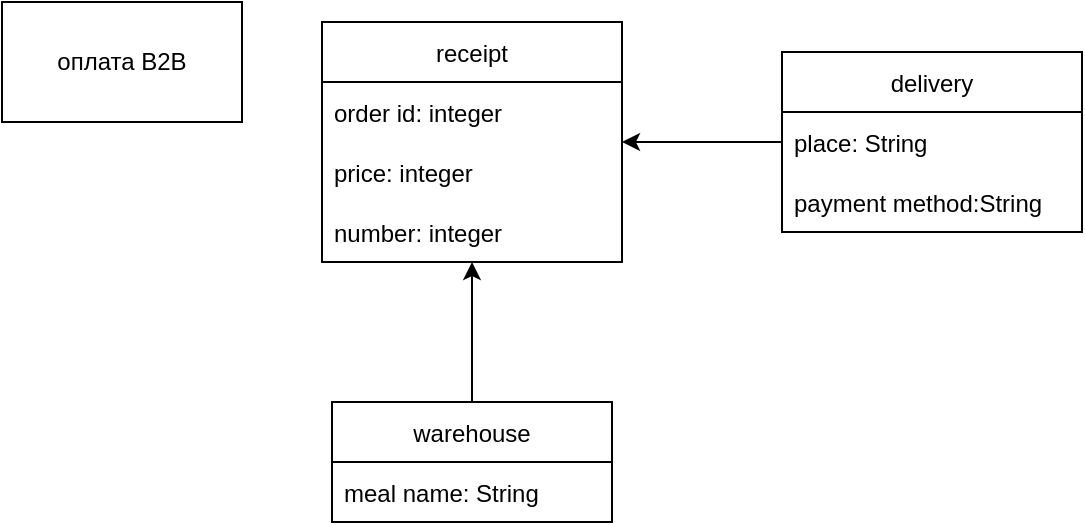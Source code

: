 <mxfile version="15.8.4" type="device"><diagram id="C5RBs43oDa-KdzZeNtuy" name="Page-1"><mxGraphModel dx="865" dy="483" grid="1" gridSize="10" guides="1" tooltips="1" connect="1" arrows="1" fold="1" page="1" pageScale="1" pageWidth="827" pageHeight="1169" math="0" shadow="0"><root><mxCell id="WIyWlLk6GJQsqaUBKTNV-0"/><mxCell id="WIyWlLk6GJQsqaUBKTNV-1" parent="WIyWlLk6GJQsqaUBKTNV-0"/><mxCell id="GM_fV6QPsmlkkqTNERVQ-0" value="&lt;font style=&quot;vertical-align: inherit&quot;&gt;&lt;font style=&quot;vertical-align: inherit&quot;&gt;оплата В2В&lt;/font&gt;&lt;/font&gt;" style="rounded=0;whiteSpace=wrap;html=1;" vertex="1" parent="WIyWlLk6GJQsqaUBKTNV-1"><mxGeometry width="120" height="60" as="geometry"/></mxCell><mxCell id="GM_fV6QPsmlkkqTNERVQ-5" value="receipt" style="swimlane;fontStyle=0;childLayout=stackLayout;horizontal=1;startSize=30;horizontalStack=0;resizeParent=1;resizeParentMax=0;resizeLast=0;collapsible=1;marginBottom=0;" vertex="1" parent="WIyWlLk6GJQsqaUBKTNV-1"><mxGeometry x="160" y="10" width="150" height="120" as="geometry"/></mxCell><mxCell id="GM_fV6QPsmlkkqTNERVQ-6" value="order id: integer" style="text;strokeColor=none;fillColor=none;align=left;verticalAlign=middle;spacingLeft=4;spacingRight=4;overflow=hidden;points=[[0,0.5],[1,0.5]];portConstraint=eastwest;rotatable=0;" vertex="1" parent="GM_fV6QPsmlkkqTNERVQ-5"><mxGeometry y="30" width="150" height="30" as="geometry"/></mxCell><mxCell id="GM_fV6QPsmlkkqTNERVQ-7" value="price: integer" style="text;strokeColor=none;fillColor=none;align=left;verticalAlign=middle;spacingLeft=4;spacingRight=4;overflow=hidden;points=[[0,0.5],[1,0.5]];portConstraint=eastwest;rotatable=0;" vertex="1" parent="GM_fV6QPsmlkkqTNERVQ-5"><mxGeometry y="60" width="150" height="30" as="geometry"/></mxCell><mxCell id="GM_fV6QPsmlkkqTNERVQ-9" value="number: integer" style="text;strokeColor=none;fillColor=none;align=left;verticalAlign=middle;spacingLeft=4;spacingRight=4;overflow=hidden;points=[[0,0.5],[1,0.5]];portConstraint=eastwest;rotatable=0;" vertex="1" parent="GM_fV6QPsmlkkqTNERVQ-5"><mxGeometry y="90" width="150" height="30" as="geometry"/></mxCell><mxCell id="GM_fV6QPsmlkkqTNERVQ-10" value="delivery" style="swimlane;fontStyle=0;childLayout=stackLayout;horizontal=1;startSize=30;horizontalStack=0;resizeParent=1;resizeParentMax=0;resizeLast=0;collapsible=1;marginBottom=0;" vertex="1" parent="WIyWlLk6GJQsqaUBKTNV-1"><mxGeometry x="390" y="25" width="150" height="90" as="geometry"/></mxCell><mxCell id="GM_fV6QPsmlkkqTNERVQ-11" value="place: String" style="text;strokeColor=none;fillColor=none;align=left;verticalAlign=middle;spacingLeft=4;spacingRight=4;overflow=hidden;points=[[0,0.5],[1,0.5]];portConstraint=eastwest;rotatable=0;" vertex="1" parent="GM_fV6QPsmlkkqTNERVQ-10"><mxGeometry y="30" width="150" height="30" as="geometry"/></mxCell><mxCell id="GM_fV6QPsmlkkqTNERVQ-13" value="payment method:String" style="text;strokeColor=none;fillColor=none;align=left;verticalAlign=middle;spacingLeft=4;spacingRight=4;overflow=hidden;points=[[0,0.5],[1,0.5]];portConstraint=eastwest;rotatable=0;" vertex="1" parent="GM_fV6QPsmlkkqTNERVQ-10"><mxGeometry y="60" width="150" height="30" as="geometry"/></mxCell><mxCell id="GM_fV6QPsmlkkqTNERVQ-14" value="" style="endArrow=classic;html=1;rounded=0;" edge="1" parent="WIyWlLk6GJQsqaUBKTNV-1" source="GM_fV6QPsmlkkqTNERVQ-10" target="GM_fV6QPsmlkkqTNERVQ-5"><mxGeometry width="50" height="50" relative="1" as="geometry"><mxPoint x="390" y="30" as="sourcePoint"/><mxPoint x="380" as="targetPoint"/></mxGeometry></mxCell><mxCell id="GM_fV6QPsmlkkqTNERVQ-15" value="warehouse" style="swimlane;fontStyle=0;childLayout=stackLayout;horizontal=1;startSize=30;horizontalStack=0;resizeParent=1;resizeParentMax=0;resizeLast=0;collapsible=1;marginBottom=0;" vertex="1" parent="WIyWlLk6GJQsqaUBKTNV-1"><mxGeometry x="165" y="200" width="140" height="60" as="geometry"/></mxCell><mxCell id="GM_fV6QPsmlkkqTNERVQ-16" value="meal name: String" style="text;strokeColor=none;fillColor=none;align=left;verticalAlign=middle;spacingLeft=4;spacingRight=4;overflow=hidden;points=[[0,0.5],[1,0.5]];portConstraint=eastwest;rotatable=0;" vertex="1" parent="GM_fV6QPsmlkkqTNERVQ-15"><mxGeometry y="30" width="140" height="30" as="geometry"/></mxCell><mxCell id="GM_fV6QPsmlkkqTNERVQ-18" value="" style="endArrow=classic;html=1;rounded=0;" edge="1" parent="WIyWlLk6GJQsqaUBKTNV-1" source="GM_fV6QPsmlkkqTNERVQ-15" target="GM_fV6QPsmlkkqTNERVQ-5"><mxGeometry width="50" height="50" relative="1" as="geometry"><mxPoint x="330" y="220" as="sourcePoint"/><mxPoint x="380" y="170" as="targetPoint"/></mxGeometry></mxCell></root></mxGraphModel></diagram></mxfile>